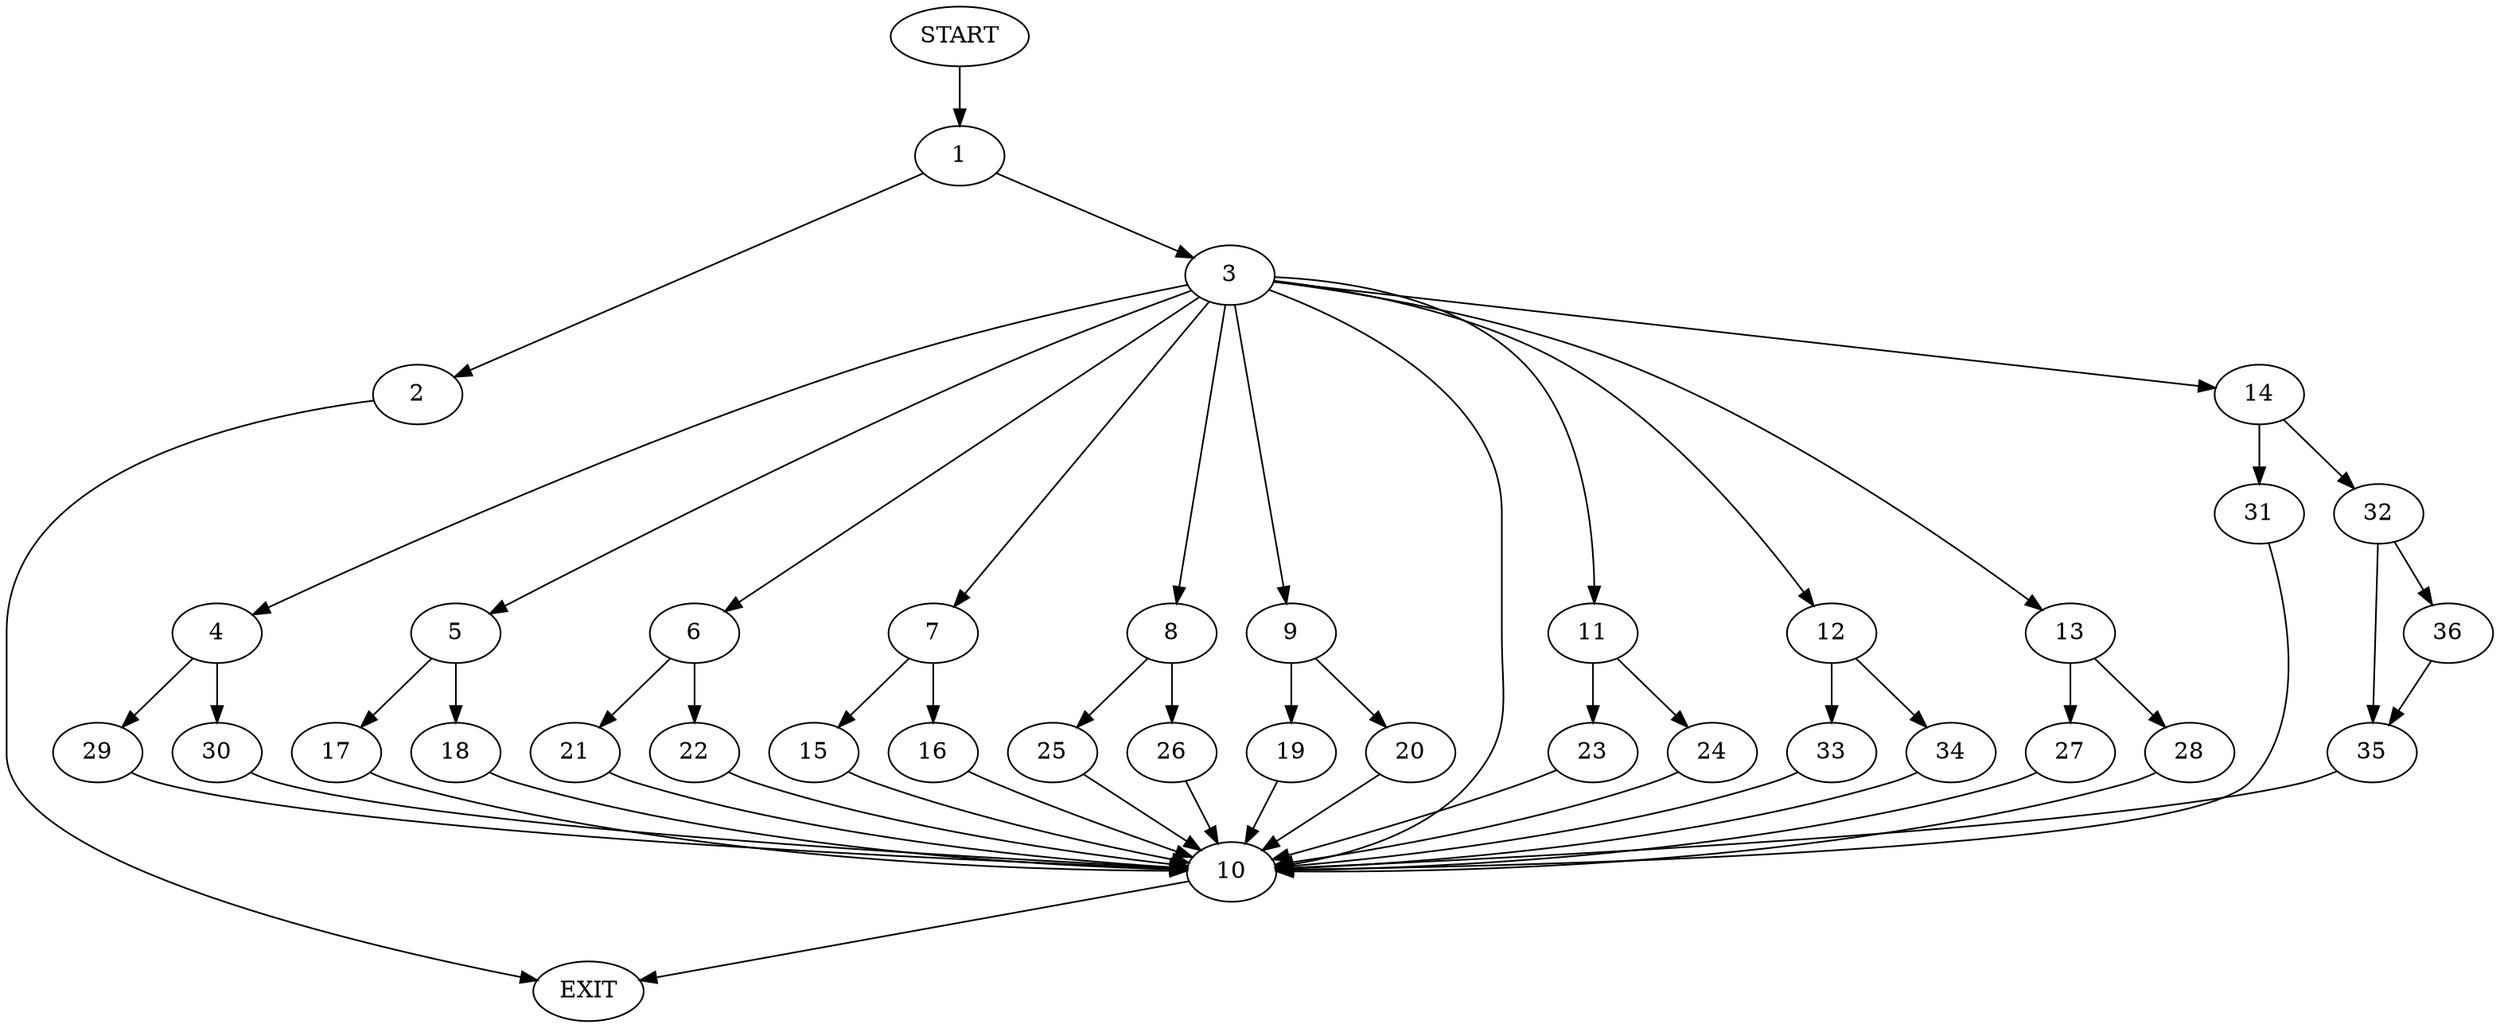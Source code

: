 digraph {
0 [label="START"]
37 [label="EXIT"]
0 -> 1
1 -> 2
1 -> 3
2 -> 37
3 -> 4
3 -> 5
3 -> 6
3 -> 7
3 -> 8
3 -> 9
3 -> 10
3 -> 11
3 -> 12
3 -> 13
3 -> 14
10 -> 37
7 -> 15
7 -> 16
5 -> 17
5 -> 18
9 -> 19
9 -> 20
6 -> 21
6 -> 22
11 -> 23
11 -> 24
8 -> 25
8 -> 26
13 -> 27
13 -> 28
4 -> 29
4 -> 30
14 -> 31
14 -> 32
12 -> 33
12 -> 34
27 -> 10
28 -> 10
21 -> 10
22 -> 10
24 -> 10
23 -> 10
20 -> 10
19 -> 10
34 -> 10
33 -> 10
29 -> 10
30 -> 10
25 -> 10
26 -> 10
15 -> 10
16 -> 10
18 -> 10
17 -> 10
31 -> 10
32 -> 35
32 -> 36
35 -> 10
36 -> 35
}
